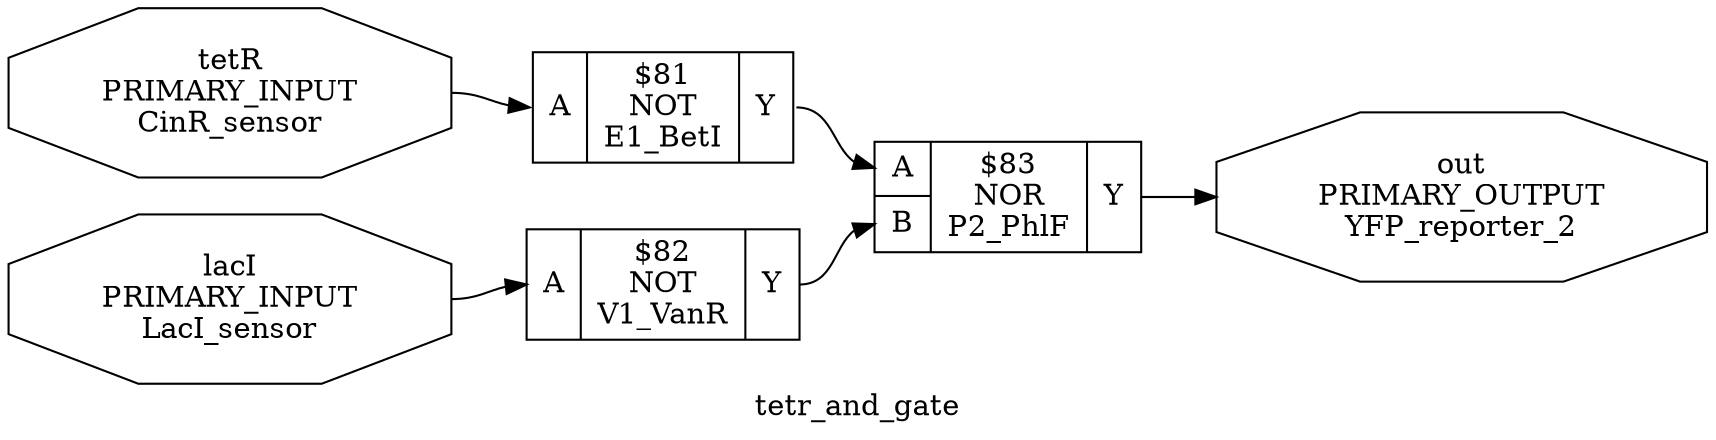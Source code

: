 digraph "tetr_and_gate" {
label="tetr_and_gate";
rankdir="LR";
remincross=true;
n3 [ shape=octagon, label="lacI\nPRIMARY_INPUT\nLacI_sensor", fontcolor="black" ];
n4 [ shape=octagon, label="out\nPRIMARY_OUTPUT\nYFP_reporter_2", fontcolor="black" ];
n5 [ shape=octagon, label="tetR\nPRIMARY_INPUT\nCinR_sensor", fontcolor="black" ];
c8 [ shape=record, label="{{<p6> A}|$81\nNOT\nE1_BetI|{<p7> Y}}",  ];
c9 [ shape=record, label="{{<p6> A}|$82\nNOT\nV1_VanR|{<p7> Y}}",  ];
c11 [ shape=record, label="{{<p6> A|<p10> B}|$83\nNOR\nP2_PhlF|{<p7> Y}}",  ];
c8:p7:e -> c11:p6:w [color="black", fontcolor="black", label=""];
c9:p7:e -> c11:p10:w [color="black", fontcolor="black", label=""];
n3:e -> c9:p6:w [color="black", fontcolor="black", label=""];
c11:p7:e -> n4:w [color="black", fontcolor="black", label=""];
n5:e -> c8:p6:w [color="black", fontcolor="black", label=""];
}

